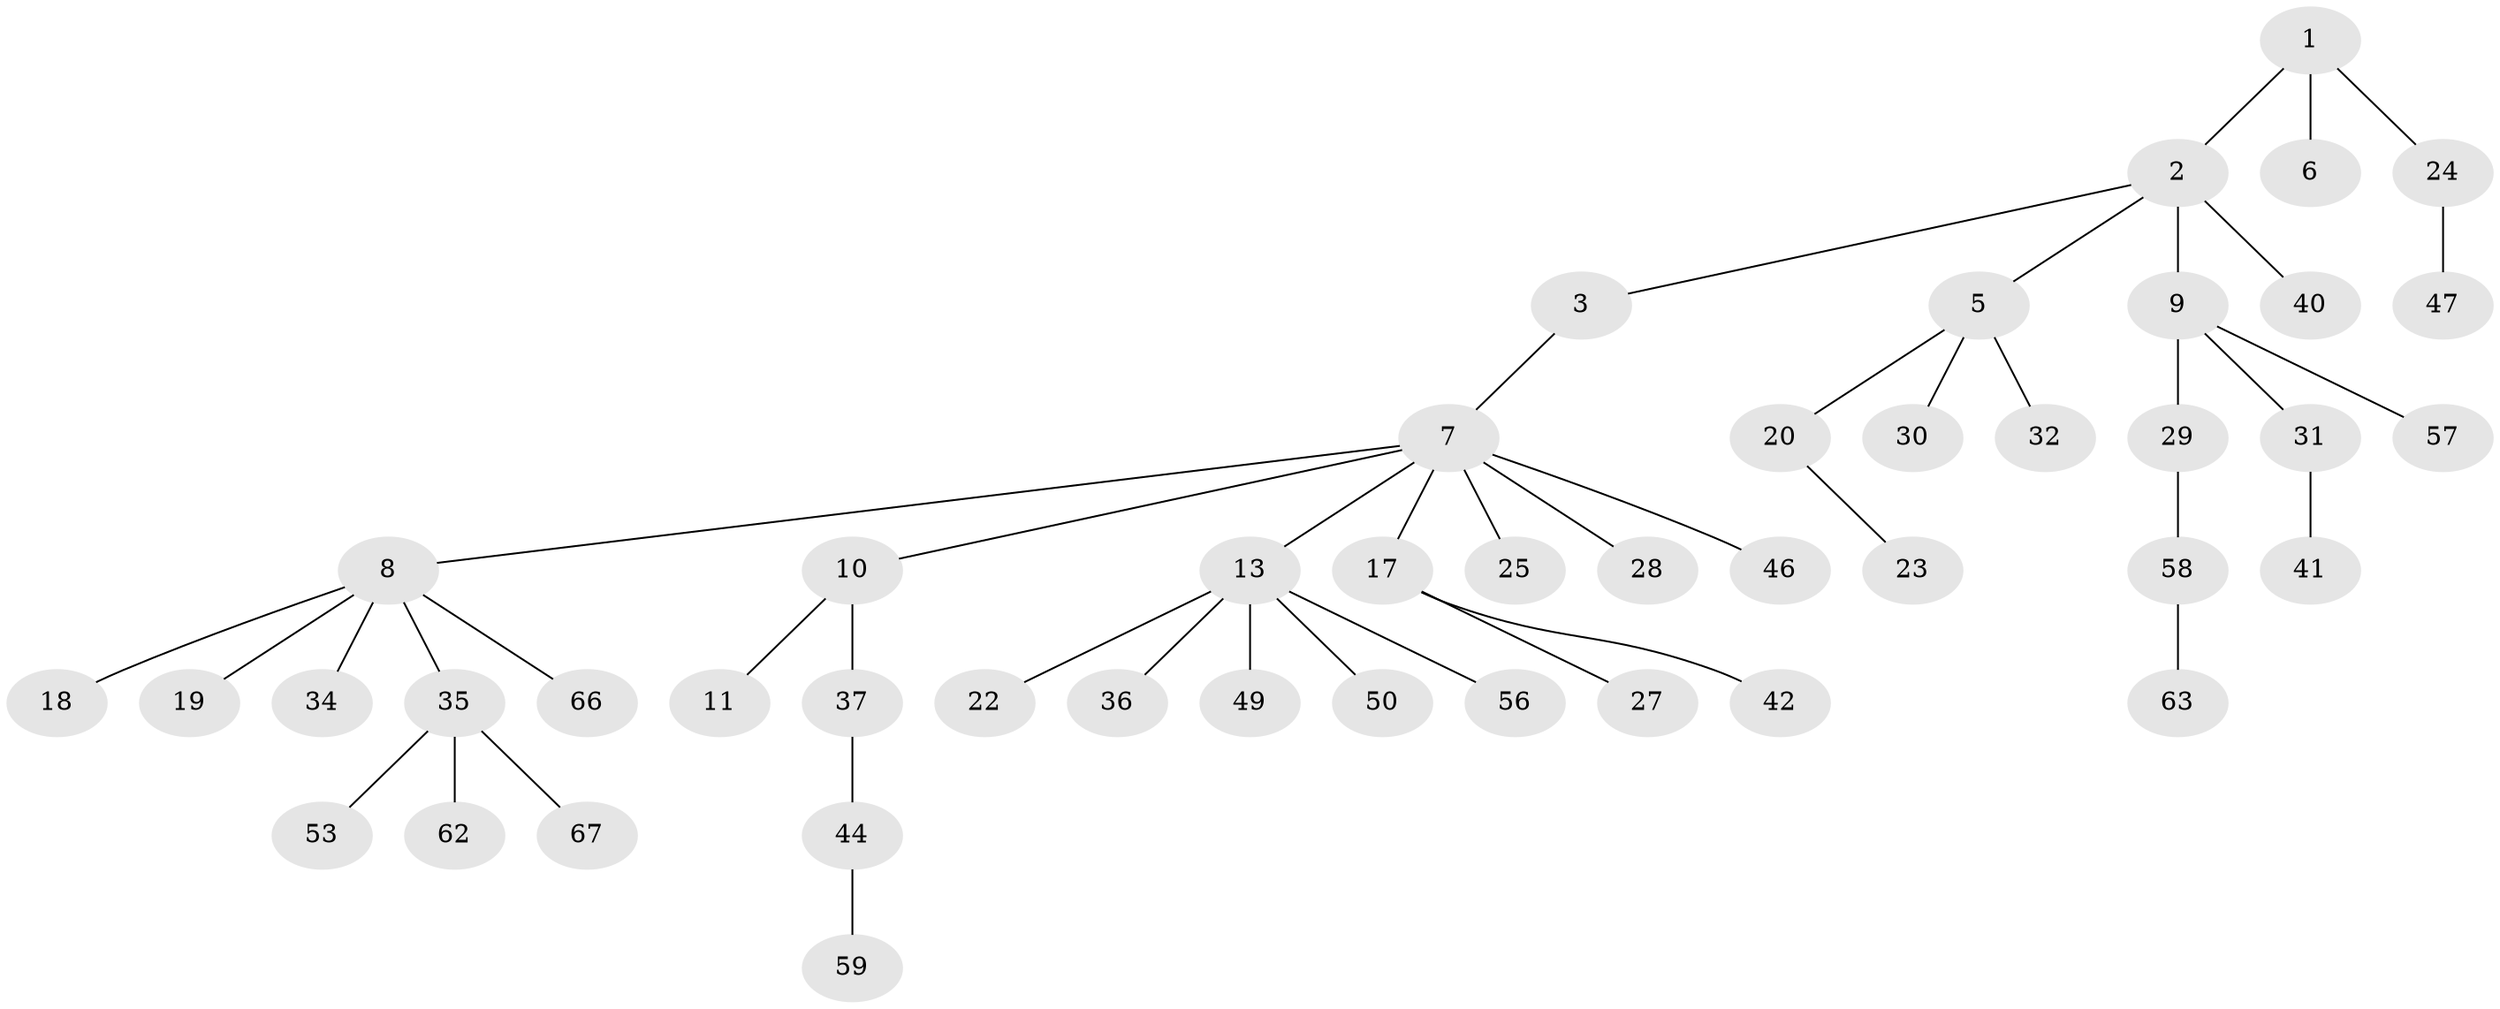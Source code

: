 // Generated by graph-tools (version 1.1) at 2025/52/02/27/25 19:52:10]
// undirected, 46 vertices, 45 edges
graph export_dot {
graph [start="1"]
  node [color=gray90,style=filled];
  1 [super="+4"];
  2 [super="+12"];
  3 [super="+51"];
  5 [super="+15"];
  6 [super="+55"];
  7 [super="+14"];
  8 [super="+16"];
  9 [super="+48"];
  10 [super="+21"];
  11;
  13 [super="+33"];
  17 [super="+26"];
  18;
  19;
  20 [super="+68"];
  22;
  23;
  24 [super="+38"];
  25;
  27;
  28;
  29;
  30;
  31 [super="+64"];
  32;
  34;
  35 [super="+39"];
  36;
  37;
  40 [super="+45"];
  41 [super="+43"];
  42 [super="+52"];
  44 [super="+54"];
  46;
  47;
  49;
  50 [super="+65"];
  53;
  56 [super="+60"];
  57;
  58 [super="+61"];
  59;
  62;
  63;
  66;
  67;
  1 -- 2;
  1 -- 24;
  1 -- 6;
  2 -- 3;
  2 -- 5;
  2 -- 9;
  2 -- 40;
  3 -- 7;
  5 -- 20;
  5 -- 30;
  5 -- 32;
  7 -- 8;
  7 -- 10;
  7 -- 13;
  7 -- 17;
  7 -- 25;
  7 -- 46;
  7 -- 28;
  8 -- 18;
  8 -- 34;
  8 -- 19;
  8 -- 66;
  8 -- 35;
  9 -- 29;
  9 -- 31;
  9 -- 57;
  10 -- 11;
  10 -- 37;
  13 -- 22;
  13 -- 49;
  13 -- 50;
  13 -- 56;
  13 -- 36;
  17 -- 42;
  17 -- 27;
  20 -- 23;
  24 -- 47;
  29 -- 58;
  31 -- 41;
  35 -- 53;
  35 -- 67;
  35 -- 62;
  37 -- 44;
  44 -- 59;
  58 -- 63;
}

